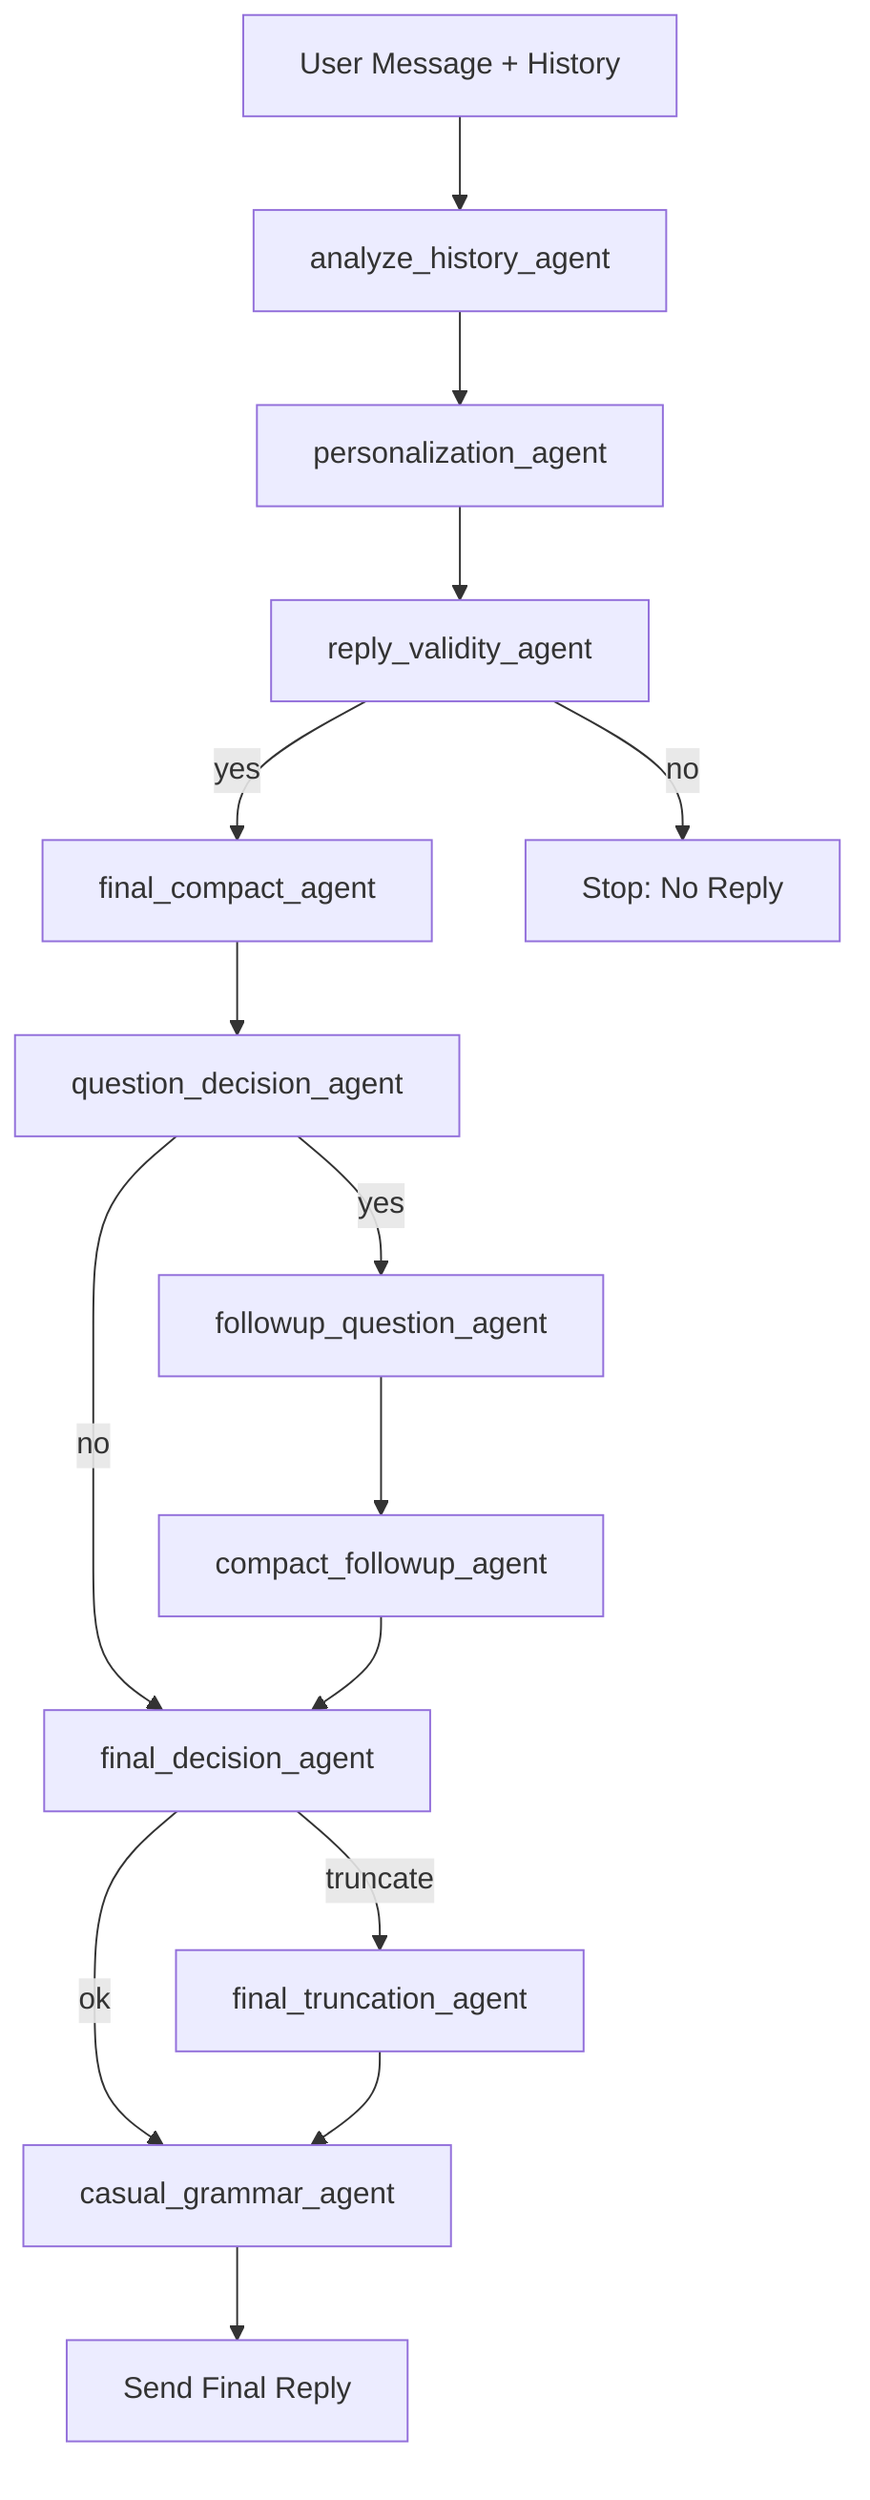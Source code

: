 flowchart TD
    A[User Message + History] --> B[analyze_history_agent]
    B --> C[personalization_agent]
    C --> D[reply_validity_agent]
    D -->|yes| E[final_compact_agent]
    D -->|no| Z[Stop: No Reply]
    E --> F[question_decision_agent]
    F -->|yes| G[followup_question_agent]
    F -->|no| I[final_decision_agent]
    G --> H[compact_followup_agent]
    H --> I[final_decision_agent]
    I -->|truncate| J[final_truncation_agent]
    I -->|ok| K[casual_grammar_agent]
    J --> K
    K --> L[Send Final Reply]